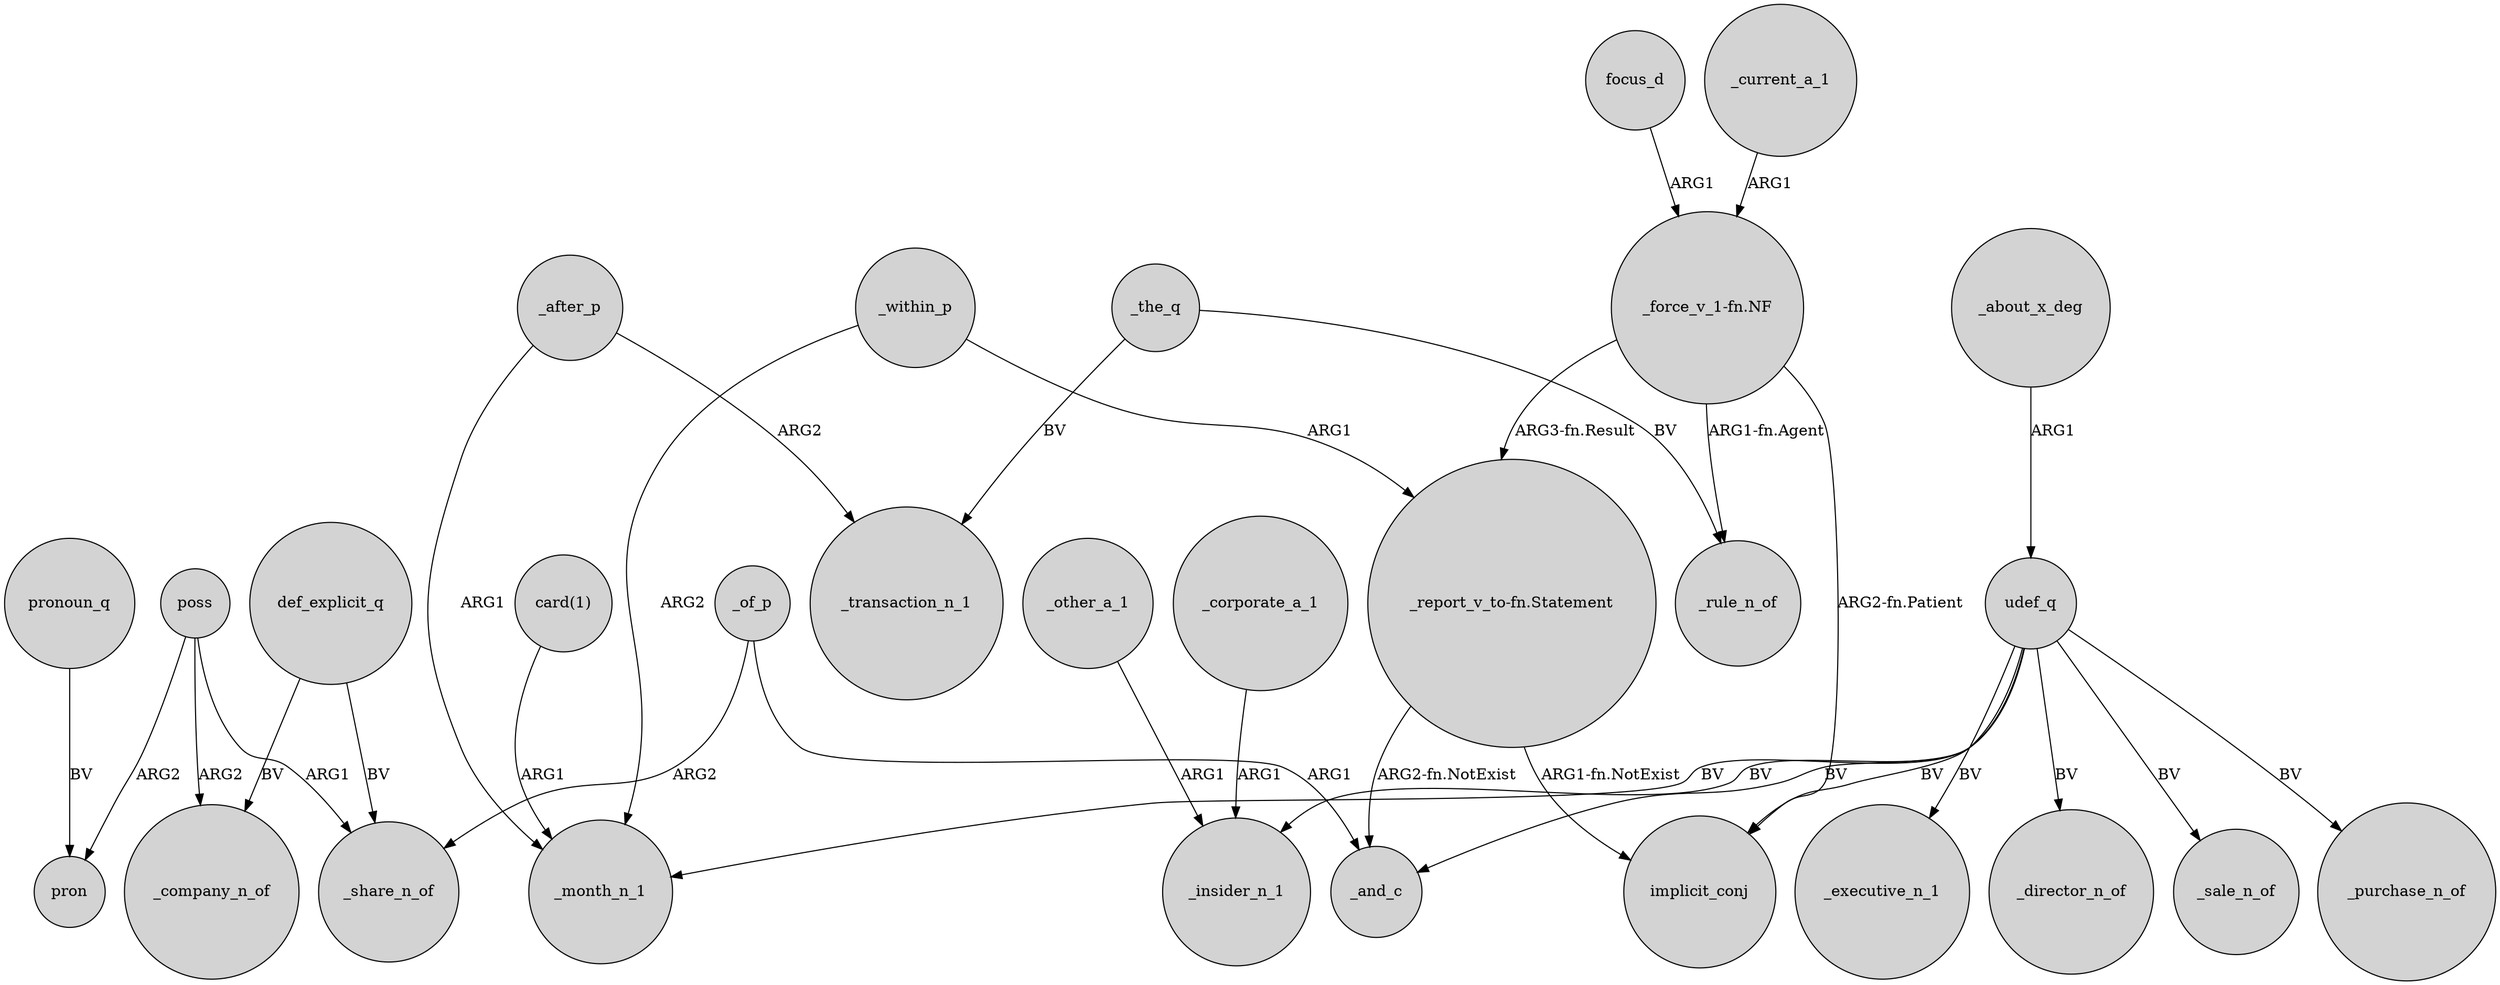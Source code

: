 digraph {
	node [shape=circle style=filled]
	"_force_v_1-fn.NF" -> _rule_n_of [label="ARG1-fn.Agent"]
	"_report_v_to-fn.Statement" -> implicit_conj [label="ARG1-fn.NotExist"]
	_other_a_1 -> _insider_n_1 [label=ARG1]
	_corporate_a_1 -> _insider_n_1 [label=ARG1]
	poss -> pron [label=ARG2]
	udef_q -> _executive_n_1 [label=BV]
	_within_p -> "_report_v_to-fn.Statement" [label=ARG1]
	_after_p -> _transaction_n_1 [label=ARG2]
	"card(1)" -> _month_n_1 [label=ARG1]
	udef_q -> _insider_n_1 [label=BV]
	"_report_v_to-fn.Statement" -> _and_c [label="ARG2-fn.NotExist"]
	focus_d -> "_force_v_1-fn.NF" [label=ARG1]
	_about_x_deg -> udef_q [label=ARG1]
	udef_q -> implicit_conj [label=BV]
	udef_q -> _director_n_of [label=BV]
	udef_q -> _month_n_1 [label=BV]
	_within_p -> _month_n_1 [label=ARG2]
	"_force_v_1-fn.NF" -> implicit_conj [label="ARG2-fn.Patient"]
	def_explicit_q -> _company_n_of [label=BV]
	pronoun_q -> pron [label=BV]
	_after_p -> _month_n_1 [label=ARG1]
	"_force_v_1-fn.NF" -> "_report_v_to-fn.Statement" [label="ARG3-fn.Result"]
	_of_p -> _and_c [label=ARG1]
	_the_q -> _rule_n_of [label=BV]
	udef_q -> _sale_n_of [label=BV]
	_of_p -> _share_n_of [label=ARG2]
	poss -> _company_n_of [label=ARG2]
	_current_a_1 -> "_force_v_1-fn.NF" [label=ARG1]
	_the_q -> _transaction_n_1 [label=BV]
	udef_q -> _and_c [label=BV]
	poss -> _share_n_of [label=ARG1]
	def_explicit_q -> _share_n_of [label=BV]
	udef_q -> _purchase_n_of [label=BV]
}
